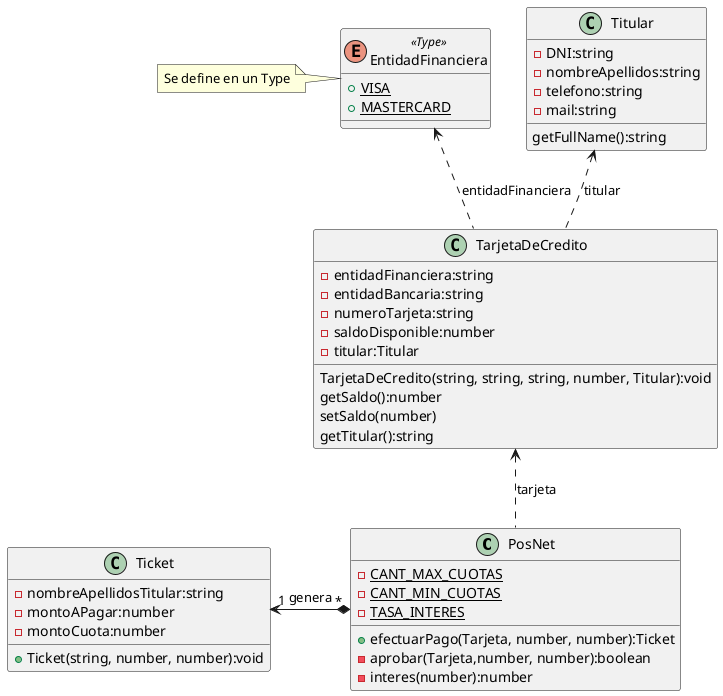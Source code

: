 @startuml "PosNet"

class PosNet {
    {static} - CANT_MAX_CUOTAS
    {static} -CANT_MIN_CUOTAS
    {static} - TASA_INTERES 
    + efectuarPago(Tarjeta, number, number):Ticket
    - aprobar(Tarjeta,number, number):boolean
    - interes(number):number
}

class Ticket {
    - nombreApellidosTitular:string
    - montoAPagar:number
    - montoCuota:number

    + Ticket(string, number, number):void
}

class TarjetaDeCredito {
    - entidadFinanciera:string
    - entidadBancaria:string
    - numeroTarjeta:string
    - saldoDisponible:number
    - titular:Titular

    TarjetaDeCredito(string, string, string, number, Titular):void
    getSaldo():number
    setSaldo(number)
    getTitular():string
}

enum EntidadFinanciera <<Type>> {
    {static} + VISA
    {static} + MASTERCARD
}
note left: Se define en un Type

class Titular {
    - DNI:string
    - nombreApellidos:string
    - telefono:string
    - mail:string

    getFullName():string
}



Ticket "1" <-* "*" PosNet: "genera"
TarjetaDeCredito <.. PosNet: "tarjeta"
EntidadFinanciera <.. TarjetaDeCredito: "entidadFinanciera"
Titular <.. TarjetaDeCredito: "titular" 





@enduml